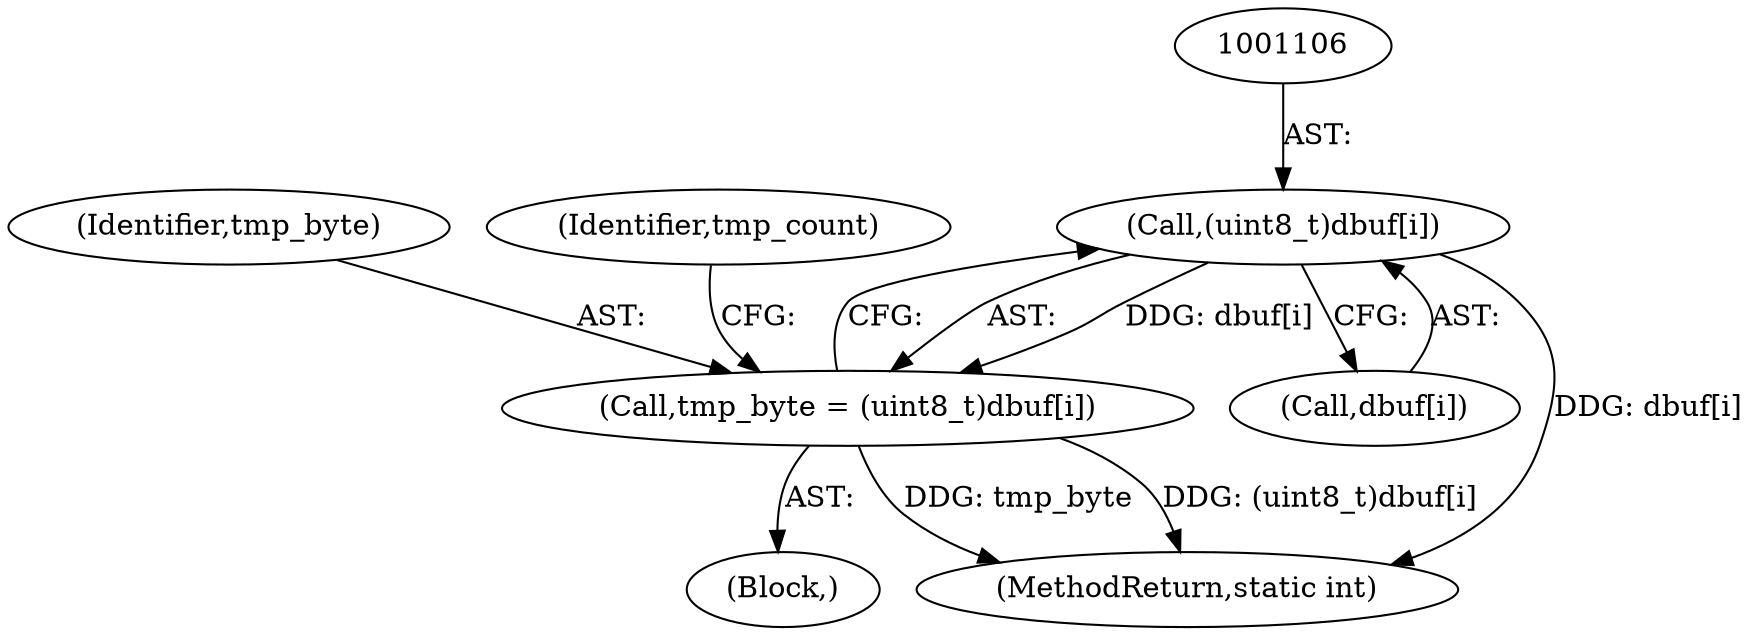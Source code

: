 digraph "0_busybox_0402cb32df015d9372578e3db27db47b33d5c7b0@array" {
"1001105" [label="(Call,(uint8_t)dbuf[i])"];
"1001103" [label="(Call,tmp_byte = (uint8_t)dbuf[i])"];
"1001105" [label="(Call,(uint8_t)dbuf[i])"];
"1001104" [label="(Identifier,tmp_byte)"];
"1001103" [label="(Call,tmp_byte = (uint8_t)dbuf[i])"];
"1001107" [label="(Call,dbuf[i])"];
"1001173" [label="(MethodReturn,static int)"];
"1001101" [label="(Block,)"];
"1001112" [label="(Identifier,tmp_count)"];
"1001105" -> "1001103"  [label="AST: "];
"1001105" -> "1001107"  [label="CFG: "];
"1001106" -> "1001105"  [label="AST: "];
"1001107" -> "1001105"  [label="AST: "];
"1001103" -> "1001105"  [label="CFG: "];
"1001105" -> "1001173"  [label="DDG: dbuf[i]"];
"1001105" -> "1001103"  [label="DDG: dbuf[i]"];
"1001103" -> "1001101"  [label="AST: "];
"1001104" -> "1001103"  [label="AST: "];
"1001112" -> "1001103"  [label="CFG: "];
"1001103" -> "1001173"  [label="DDG: (uint8_t)dbuf[i]"];
"1001103" -> "1001173"  [label="DDG: tmp_byte"];
}
